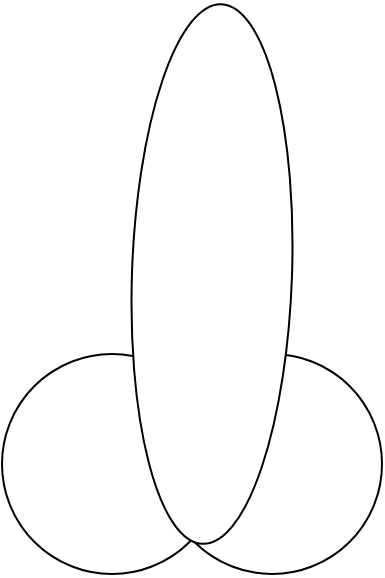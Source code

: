 <mxfile version="14.7.6" type="github">
  <diagram id="NKFSxz8d6gxM9_64bv1M" name="Page-1">
    <mxGraphModel dx="580" dy="866" grid="1" gridSize="10" guides="1" tooltips="1" connect="1" arrows="1" fold="1" page="1" pageScale="1" pageWidth="827" pageHeight="1169" math="0" shadow="0">
      <root>
        <mxCell id="0" />
        <mxCell id="1" parent="0" />
        <mxCell id="929bHSxcrPBquTTSh3v7-3" value="" style="ellipse;whiteSpace=wrap;html=1;aspect=fixed;" vertex="1" parent="1">
          <mxGeometry x="80" y="400" width="110" height="110" as="geometry" />
        </mxCell>
        <mxCell id="929bHSxcrPBquTTSh3v7-1" value="" style="ellipse;whiteSpace=wrap;html=1;aspect=fixed;" vertex="1" parent="1">
          <mxGeometry y="400" width="110" height="110" as="geometry" />
        </mxCell>
        <mxCell id="929bHSxcrPBquTTSh3v7-2" value="" style="ellipse;whiteSpace=wrap;html=1;rotation=-88;" vertex="1" parent="1">
          <mxGeometry x="-30" y="320" width="270" height="80" as="geometry" />
        </mxCell>
      </root>
    </mxGraphModel>
  </diagram>
</mxfile>
